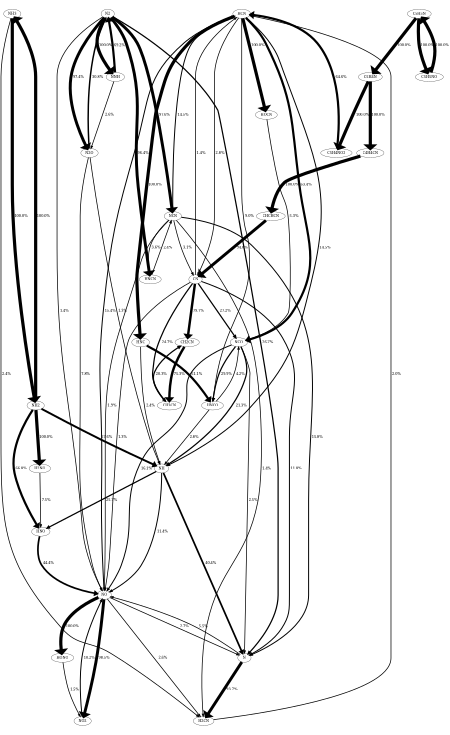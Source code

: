 digraph {
    graph [b="0,0,1558,558", rankdir=TB, center=true, splines=True, size="3,5!", dpi=400, ratio="fill"];
	NO -> HONO [label=" 100.0%" fontcolor=black fontname=serif fontsize=16 penwidth=13]
	NO -> N [label=" 2.7%" fontcolor=black fontname=serif fontsize=16 penwidth=3]
	NO -> NO2 [label=" 98.5%" fontcolor=black fontname=serif fontsize=16 penwidth=12]
	NO -> HCN [label=" 15.4%" fontcolor=black fontname=serif fontsize=16 penwidth=4]
	NO -> H2CN [label=" 2.6%" fontcolor=black fontname=serif fontsize=16 penwidth=3]
	NO2 -> NO [label=" 10.2%" fontcolor=black fontname=serif fontsize=16 penwidth=4]
	C5H5N -> C5H4N [label=" 100.0%" fontcolor=black fontname=serif fontsize=16 penwidth=13]
	C5H5N -> C5H5NO [label=" 100.0%" fontcolor=black fontname=serif fontsize=16 penwidth=13]
	N -> NO [label=" 5.5%" fontcolor=black fontname=serif fontsize=16 penwidth=3]
	N -> H2CN [label=" 93.7%" fontcolor=black fontname=serif fontsize=16 penwidth=12]
	HONO -> NO2 [label=" 1.5%" fontcolor=black fontname=serif fontsize=16 penwidth=3]
	H2CN -> HCN [label=" 2.0%" fontcolor=black fontname=serif fontsize=16 penwidth=3]
	HCN -> NH [label=" 14.5%" fontcolor=black fontname=serif fontsize=16 penwidth=4]
	HCN -> HNC [label=" 100.0%" fontcolor=black fontname=serif fontsize=16 penwidth=13]
	HCN -> CN [label=" 2.8%" fontcolor=black fontname=serif fontsize=16 penwidth=3]
	HCN -> HNCO [label=" 9.0%" fontcolor=black fontname=serif fontsize=16 penwidth=3]
	HCN -> NCO [label=" 63.4%" fontcolor=black fontname=serif fontsize=16 penwidth=9]
	HCN -> HOCN [label=" 100.0%" fontcolor=black fontname=serif fontsize=16 penwidth=13]
	N2 -> NNH [label=" 100.0%" fontcolor=black fontname=serif fontsize=16 penwidth=13]
	N2 -> N [label=" 26.7%" fontcolor=black fontname=serif fontsize=16 penwidth=5]
	N2 -> N2O [label=" 97.4%" fontcolor=black fontname=serif fontsize=16 penwidth=12]
	N2 -> NO [label=" 1.4%" fontcolor=black fontname=serif fontsize=16 penwidth=3]
	N2 -> NCN [label=" 97.6%" fontcolor=black fontname=serif fontsize=16 penwidth=12]
	N2 -> HNCN [label=" 96.4%" fontcolor=black fontname=serif fontsize=16 penwidth=12]
	NH3 -> NH2 [label=" 100.0%" fontcolor=black fontname=serif fontsize=16 penwidth=13]
	NH3 -> H2CN [label=" 2.4%" fontcolor=black fontname=serif fontsize=16 penwidth=3]
	C5H4N -> C5H4NO2 [label=" 100.0%" fontcolor=black fontname=serif fontsize=16 penwidth=13]
	C5H4N -> C4H4CN [label=" 100.0%" fontcolor=black fontname=serif fontsize=16 penwidth=13]
	C5H5NO -> C5H5N [label=" 100.0%" fontcolor=black fontname=serif fontsize=16 penwidth=13]
	NH -> HNO [label=" 25.7%" fontcolor=black fontname=serif fontsize=16 penwidth=5]
	NH -> N [label=" 40.4%" fontcolor=black fontname=serif fontsize=16 penwidth=7]
	NH -> NO [label=" 11.4%" fontcolor=black fontname=serif fontsize=16 penwidth=4]
	HNC -> NH [label=" 2.4%" fontcolor=black fontname=serif fontsize=16 penwidth=3]
	HNC -> HNCO [label=" 61.1%" fontcolor=black fontname=serif fontsize=16 penwidth=9]
	CN -> N [label=" 11.8%" fontcolor=black fontname=serif fontsize=16 penwidth=4]
	CN -> NO [label=" 1.3%" fontcolor=black fontname=serif fontsize=16 penwidth=3]
	CN -> HCN [label=" 1.4%" fontcolor=black fontname=serif fontsize=16 penwidth=3]
	CN -> NCO [label=" 27.2%" fontcolor=black fontname=serif fontsize=16 penwidth=5]
	CN -> CH3CN [label=" 24.7%" fontcolor=black fontname=serif fontsize=16 penwidth=5]
	CN -> CH2CN [label=" 79.7%" fontcolor=black fontname=serif fontsize=16 penwidth=10]
	HNCO -> NH [label=" 2.8%" fontcolor=black fontname=serif fontsize=16 penwidth=3]
	HNCO -> NCO [label=" 4.2%" fontcolor=black fontname=serif fontsize=16 penwidth=3]
	NCO -> NH [label=" 21.3%" fontcolor=black fontname=serif fontsize=16 penwidth=5]
	NCO -> N [label=" 2.5%" fontcolor=black fontname=serif fontsize=16 penwidth=3]
	NCO -> NO [label=" 16.1%" fontcolor=black fontname=serif fontsize=16 penwidth=4]
	NCO -> HNCO [label=" 29.9%" fontcolor=black fontname=serif fontsize=16 penwidth=5]
	HOCN -> NCO [label=" 5.3%" fontcolor=black fontname=serif fontsize=16 penwidth=3]
	NNH -> N2 [label=" 69.2%" fontcolor=black fontname=serif fontsize=16 penwidth=9]
	NNH -> N2O [label=" 2.6%" fontcolor=black fontname=serif fontsize=16 penwidth=3]
	N2O -> N2 [label=" 30.8%" fontcolor=black fontname=serif fontsize=16 penwidth=6]
	N2O -> NH [label=" 1.3%" fontcolor=black fontname=serif fontsize=16 penwidth=3]
	N2O -> NO [label=" 7.8%" fontcolor=black fontname=serif fontsize=16 penwidth=3]
	NCN -> N [label=" 15.8%" fontcolor=black fontname=serif fontsize=16 penwidth=4]
	NCN -> NO [label=" 1.9%" fontcolor=black fontname=serif fontsize=16 penwidth=3]
	NCN -> HCN [label=" 14.5%" fontcolor=black fontname=serif fontsize=16 penwidth=4]
	NCN -> CN [label=" 3.1%" fontcolor=black fontname=serif fontsize=16 penwidth=3]
	NCN -> H2CN [label=" 1.4%" fontcolor=black fontname=serif fontsize=16 penwidth=3]
	NCN -> HNCN [label=" 3.6%" fontcolor=black fontname=serif fontsize=16 penwidth=3]
	HNCN -> NCN [label=" 2.4%" fontcolor=black fontname=serif fontsize=16 penwidth=3]
	NH2 -> NH [label=" 57.6%" fontcolor=black fontname=serif fontsize=16 penwidth=8]
	NH2 -> HNO [label=" 66.8%" fontcolor=black fontname=serif fontsize=16 penwidth=9]
	NH2 -> H2NO [label=" 100.0%" fontcolor=black fontname=serif fontsize=16 penwidth=13]
	NH2 -> NH3 [label=" 100.0%" fontcolor=black fontname=serif fontsize=16 penwidth=13]
	C5H4NO2 -> HCN [label=" 64.6%" fontcolor=black fontname=serif fontsize=16 penwidth=9]
	C4H4CN -> CHCHCN [label=" 100.0%" fontcolor=black fontname=serif fontsize=16 penwidth=13]
	HNO -> NO [label=" 44.4%" fontcolor=black fontname=serif fontsize=16 penwidth=7]
	CH3CN -> CH2CN [label=" 20.3%" fontcolor=black fontname=serif fontsize=16 penwidth=5]
	CH2CN -> CH3CN [label=" 75.3%" fontcolor=black fontname=serif fontsize=16 penwidth=10]
	H2NO -> HNO [label=" 7.5%" fontcolor=black fontname=serif fontsize=16 penwidth=3]
	CHCHCN -> CN [label=" 94.0%" fontcolor=black fontname=serif fontsize=16 penwidth=12]
	NO [fontname=serif fontsize=16]
	NO2 [fontname=serif fontsize=16]
	C5H5N [fontname=serif fontsize=16]
	N [fontname=serif fontsize=16]
	HONO [fontname=serif fontsize=16]
	H2CN [fontname=serif fontsize=16]
	HCN [fontname=serif fontsize=16]
	N2 [fontname=serif fontsize=16]
	NH3 [fontname=serif fontsize=16]
	C5H4N [fontname=serif fontsize=16]
	C5H5NO [fontname=serif fontsize=16]
	NH [fontname=serif fontsize=16]
	HNC [fontname=serif fontsize=16]
	CN [fontname=serif fontsize=16]
	HNCO [fontname=serif fontsize=16]
	NCO [fontname=serif fontsize=16]
	HOCN [fontname=serif fontsize=16]
	NNH [fontname=serif fontsize=16]
	N2O [fontname=serif fontsize=16]
	NCN [fontname=serif fontsize=16]
	HNCN [fontname=serif fontsize=16]
	NH2 [fontname=serif fontsize=16]
	C5H4NO2 [fontname=serif fontsize=16]
	C4H4CN [fontname=serif fontsize=16]
	HNO [fontname=serif fontsize=16]
	CH3CN [fontname=serif fontsize=16]
	CH2CN [fontname=serif fontsize=16]
	H2NO [fontname=serif fontsize=16]
	CHCHCN [fontname=serif fontsize=16]

    {rank="source"; C5H5N,HCN,NH3,N2}
}